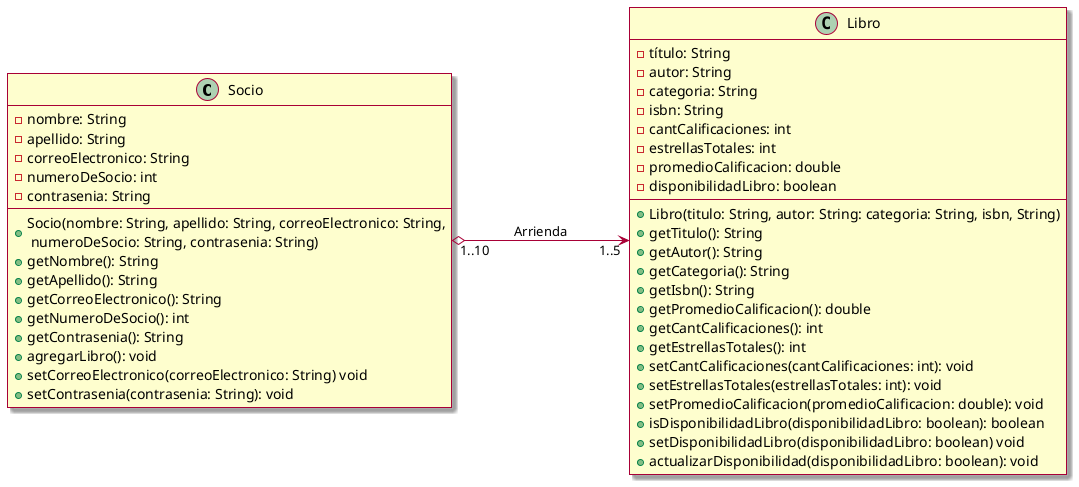 @startuml
left to right direction
skin rose
class Socio {
-{field} nombre: String
-{field} apellido: String
-{field} correoElectronico: String
-{field} numeroDeSocio: int
-{field} contrasenia: String
+{method} Socio(nombre: String, apellido: String, correoElectronico: String,\n numeroDeSocio: String, contrasenia: String)
+{method} getNombre(): String
+{method} getApellido(): String
+{method} getCorreoElectronico(): String
+{method} getNumeroDeSocio(): int
+{method} getContrasenia(): String
+{method} agregarLibro(): void
+{method} setCorreoElectronico(correoElectronico: String) void
+{method} setContrasenia(contrasenia: String): void
}
class Libro {
-{field} título: String
-{field} autor: String
-{field} categoria: String
-{field} isbn: String
-{field} cantCalificaciones: int
-{field} estrellasTotales: int
-{field} promedioCalificacion: double
-{field} disponibilidadLibro: boolean

+{method} Libro(titulo: String, autor: String: categoria: String, isbn, String)
+{method} getTitulo(): String
+{method} getAutor(): String
+{method} getCategoria(): String
+{method} getIsbn(): String
+{method} getPromedioCalificacion(): double
+{method} getCantCalificaciones(): int
+{method} getEstrellasTotales(): int
+{method} setCantCalificaciones(cantCalificaciones: int): void
+{method} setEstrellasTotales(estrellasTotales: int): void
+{method} setPromedioCalificacion(promedioCalificacion: double): void
+{method} isDisponibilidadLibro(disponibilidadLibro: boolean): boolean
+{method} setDisponibilidadLibro(disponibilidadLibro: boolean) void
+{method} actualizarDisponibilidad(disponibilidadLibro: boolean): void
}

Socio "1..10" o---> "1..5" Libro : Arrienda



@enduml
